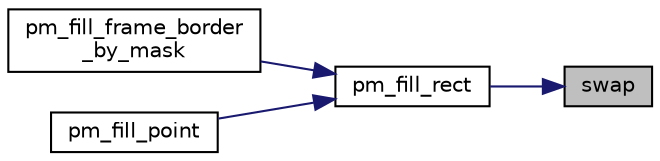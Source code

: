 digraph "swap"
{
 // INTERACTIVE_SVG=YES
 // LATEX_PDF_SIZE
  bgcolor="transparent";
  edge [fontname="Helvetica",fontsize="10",labelfontname="Helvetica",labelfontsize="10"];
  node [fontname="Helvetica",fontsize="10",shape=record];
  rankdir="RL";
  Node1 [label="swap",height=0.2,width=0.4,color="black", fillcolor="grey75", style="filled", fontcolor="black",tooltip=" "];
  Node1 -> Node2 [dir="back",color="midnightblue",fontsize="10",style="solid",fontname="Helvetica"];
  Node2 [label="pm_fill_rect",height=0.2,width=0.4,color="black",URL="$d8/d26/group__PM__FUNCTION__GROUP.html#gafdf15c2c2724903df88b5982ed5324f7",tooltip=" "];
  Node2 -> Node3 [dir="back",color="midnightblue",fontsize="10",style="solid",fontname="Helvetica"];
  Node3 [label="pm_fill_frame_border\l_by_mask",height=0.2,width=0.4,color="black",URL="$d8/d26/group__PM__FUNCTION__GROUP.html#gaa435c5e716d18c934fe8136eea19c535",tooltip=" "];
  Node2 -> Node4 [dir="back",color="midnightblue",fontsize="10",style="solid",fontname="Helvetica"];
  Node4 [label="pm_fill_point",height=0.2,width=0.4,color="black",URL="$d8/d26/group__PM__FUNCTION__GROUP.html#gaad304605c049a0d3e591377b6eee738b",tooltip=" "];
}
